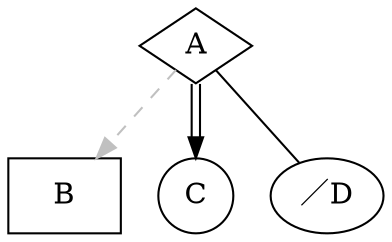 digraph test236547857980400 {
  A [shape=diamond][shape=diamond]
  B [shape=box]
  C [shape=circle]

  A -> B [style=dashed, color=grey]
  A -> C [color="black:invis:black"]
  A -> ／D [pKnwidth=-9223372032559841283, arrowhead=none]

}
